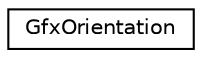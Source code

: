 digraph "Graphical Class Hierarchy"
{
 // LATEX_PDF_SIZE
  edge [fontname="Helvetica",fontsize="10",labelfontname="Helvetica",labelfontsize="10"];
  node [fontname="Helvetica",fontsize="10",shape=record];
  rankdir="LR";
  Node0 [label="GfxOrientation",height=0.2,width=0.4,color="black", fillcolor="white", style="filled",URL="$structGfxOrientation.html",tooltip=" "];
}
